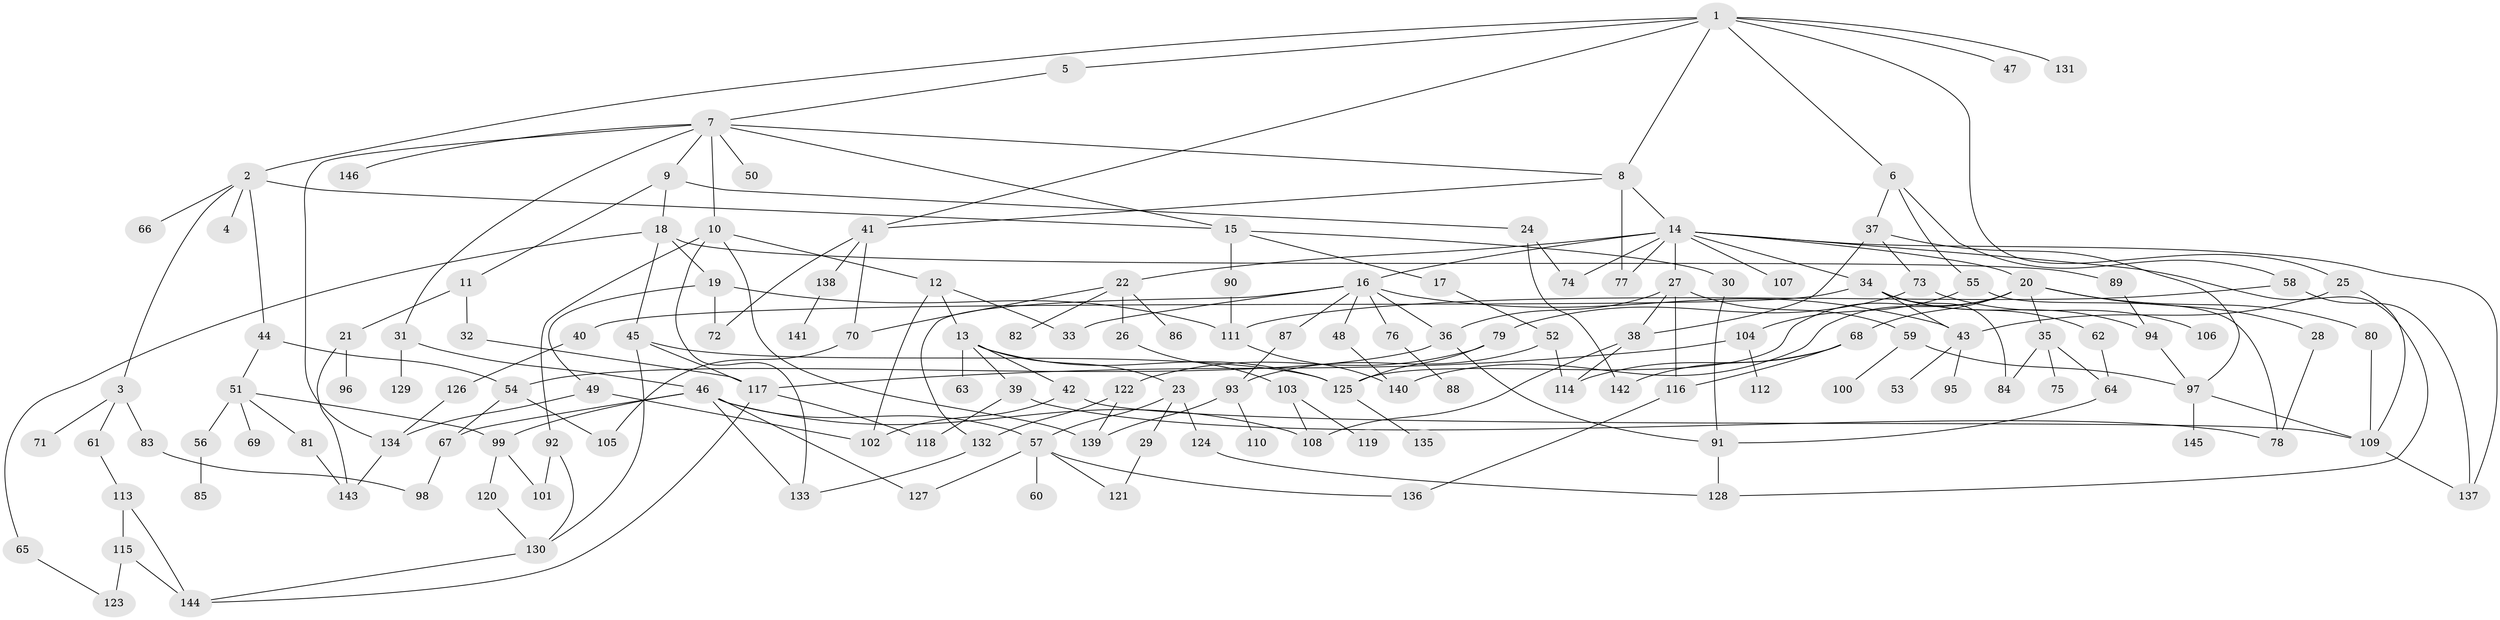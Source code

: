 // Generated by graph-tools (version 1.1) at 2025/01/03/09/25 03:01:07]
// undirected, 146 vertices, 217 edges
graph export_dot {
graph [start="1"]
  node [color=gray90,style=filled];
  1;
  2;
  3;
  4;
  5;
  6;
  7;
  8;
  9;
  10;
  11;
  12;
  13;
  14;
  15;
  16;
  17;
  18;
  19;
  20;
  21;
  22;
  23;
  24;
  25;
  26;
  27;
  28;
  29;
  30;
  31;
  32;
  33;
  34;
  35;
  36;
  37;
  38;
  39;
  40;
  41;
  42;
  43;
  44;
  45;
  46;
  47;
  48;
  49;
  50;
  51;
  52;
  53;
  54;
  55;
  56;
  57;
  58;
  59;
  60;
  61;
  62;
  63;
  64;
  65;
  66;
  67;
  68;
  69;
  70;
  71;
  72;
  73;
  74;
  75;
  76;
  77;
  78;
  79;
  80;
  81;
  82;
  83;
  84;
  85;
  86;
  87;
  88;
  89;
  90;
  91;
  92;
  93;
  94;
  95;
  96;
  97;
  98;
  99;
  100;
  101;
  102;
  103;
  104;
  105;
  106;
  107;
  108;
  109;
  110;
  111;
  112;
  113;
  114;
  115;
  116;
  117;
  118;
  119;
  120;
  121;
  122;
  123;
  124;
  125;
  126;
  127;
  128;
  129;
  130;
  131;
  132;
  133;
  134;
  135;
  136;
  137;
  138;
  139;
  140;
  141;
  142;
  143;
  144;
  145;
  146;
  1 -- 2;
  1 -- 5;
  1 -- 6;
  1 -- 25;
  1 -- 47;
  1 -- 131;
  1 -- 41;
  1 -- 8;
  2 -- 3;
  2 -- 4;
  2 -- 15;
  2 -- 44;
  2 -- 66;
  3 -- 61;
  3 -- 71;
  3 -- 83;
  5 -- 7;
  6 -- 37;
  6 -- 55;
  6 -- 58;
  7 -- 8;
  7 -- 9;
  7 -- 10;
  7 -- 31;
  7 -- 50;
  7 -- 146;
  7 -- 15;
  7 -- 134;
  8 -- 14;
  8 -- 41;
  8 -- 77;
  9 -- 11;
  9 -- 18;
  9 -- 24;
  10 -- 12;
  10 -- 92;
  10 -- 133;
  10 -- 139;
  11 -- 21;
  11 -- 32;
  12 -- 13;
  12 -- 33;
  12 -- 102;
  13 -- 23;
  13 -- 39;
  13 -- 42;
  13 -- 63;
  13 -- 125;
  14 -- 16;
  14 -- 20;
  14 -- 22;
  14 -- 27;
  14 -- 34;
  14 -- 107;
  14 -- 74;
  14 -- 77;
  14 -- 128;
  14 -- 137;
  15 -- 17;
  15 -- 30;
  15 -- 90;
  16 -- 43;
  16 -- 48;
  16 -- 76;
  16 -- 87;
  16 -- 132;
  16 -- 36;
  16 -- 33;
  17 -- 52;
  18 -- 19;
  18 -- 45;
  18 -- 65;
  18 -- 89;
  19 -- 49;
  19 -- 111;
  19 -- 72;
  20 -- 28;
  20 -- 35;
  20 -- 68;
  20 -- 80;
  20 -- 125;
  20 -- 140;
  21 -- 96;
  21 -- 143;
  22 -- 26;
  22 -- 82;
  22 -- 86;
  22 -- 70;
  23 -- 29;
  23 -- 124;
  23 -- 57;
  24 -- 74;
  24 -- 142;
  25 -- 43;
  25 -- 109;
  26 -- 103;
  27 -- 36;
  27 -- 38;
  27 -- 59;
  27 -- 116;
  28 -- 78;
  29 -- 121;
  30 -- 91;
  31 -- 46;
  31 -- 129;
  32 -- 117;
  34 -- 40;
  34 -- 62;
  34 -- 84;
  34 -- 94;
  34 -- 43;
  35 -- 75;
  35 -- 84;
  35 -- 64;
  36 -- 54;
  36 -- 91;
  37 -- 73;
  37 -- 38;
  37 -- 97;
  38 -- 108;
  38 -- 114;
  39 -- 118;
  39 -- 78;
  40 -- 126;
  41 -- 70;
  41 -- 72;
  41 -- 138;
  42 -- 102;
  42 -- 109;
  43 -- 53;
  43 -- 95;
  44 -- 51;
  44 -- 54;
  45 -- 125;
  45 -- 130;
  45 -- 117;
  46 -- 57;
  46 -- 108;
  46 -- 127;
  46 -- 67;
  46 -- 133;
  46 -- 99;
  48 -- 140;
  49 -- 102;
  49 -- 134;
  51 -- 56;
  51 -- 69;
  51 -- 81;
  51 -- 99;
  52 -- 93;
  52 -- 114;
  54 -- 67;
  54 -- 105;
  55 -- 78;
  55 -- 104;
  56 -- 85;
  57 -- 60;
  57 -- 121;
  57 -- 127;
  57 -- 136;
  58 -- 137;
  58 -- 111;
  59 -- 97;
  59 -- 100;
  61 -- 113;
  62 -- 64;
  64 -- 91;
  65 -- 123;
  67 -- 98;
  68 -- 114;
  68 -- 142;
  68 -- 116;
  70 -- 105;
  73 -- 79;
  73 -- 106;
  76 -- 88;
  79 -- 122;
  79 -- 125;
  80 -- 109;
  81 -- 143;
  83 -- 98;
  87 -- 93;
  89 -- 94;
  90 -- 111;
  91 -- 128;
  92 -- 101;
  92 -- 130;
  93 -- 110;
  93 -- 139;
  94 -- 97;
  97 -- 145;
  97 -- 109;
  99 -- 120;
  99 -- 101;
  103 -- 119;
  103 -- 108;
  104 -- 112;
  104 -- 117;
  109 -- 137;
  111 -- 140;
  113 -- 115;
  113 -- 144;
  115 -- 144;
  115 -- 123;
  116 -- 136;
  117 -- 144;
  117 -- 118;
  120 -- 130;
  122 -- 132;
  122 -- 139;
  124 -- 128;
  125 -- 135;
  126 -- 134;
  130 -- 144;
  132 -- 133;
  134 -- 143;
  138 -- 141;
}
